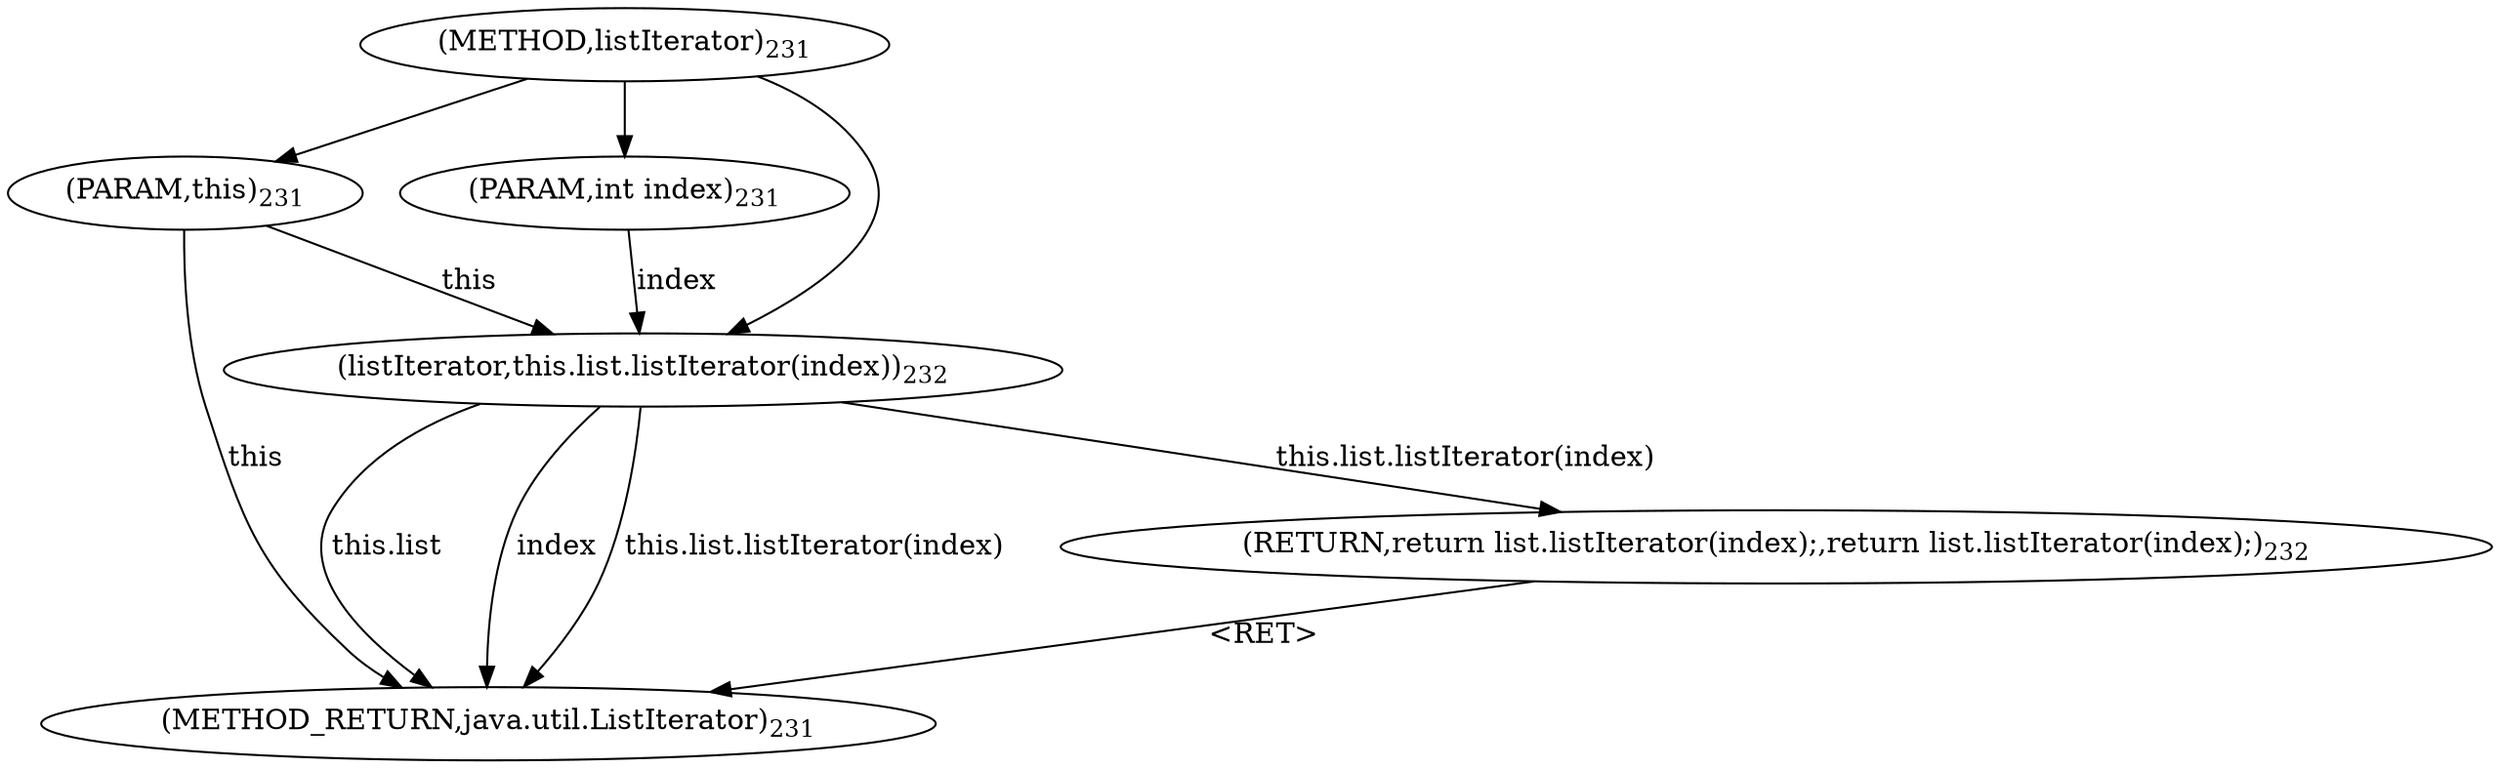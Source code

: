 digraph "listIterator" {  
"715" [label = <(METHOD,listIterator)<SUB>231</SUB>> ]
"727" [label = <(METHOD_RETURN,java.util.ListIterator)<SUB>231</SUB>> ]
"716" [label = <(PARAM,this)<SUB>231</SUB>> ]
"717" [label = <(PARAM,int index)<SUB>231</SUB>> ]
"719" [label = <(RETURN,return list.listIterator(index);,return list.listIterator(index);)<SUB>232</SUB>> ]
"720" [label = <(listIterator,this.list.listIterator(index))<SUB>232</SUB>> ]
"720" [label = <(listIterator,this.list.listIterator(index))<SUB>232</SUB>> ]
"720" [label = <(listIterator,this.list.listIterator(index))<SUB>232</SUB>> ]
  "719" -> "727"  [ label = "&lt;RET&gt;"] 
  "716" -> "727"  [ label = "this"] 
  "720" -> "727"  [ label = "this.list"] 
  "720" -> "727"  [ label = "index"] 
  "720" -> "727"  [ label = "this.list.listIterator(index)"] 
  "715" -> "716" 
  "715" -> "717" 
  "720" -> "719"  [ label = "this.list.listIterator(index)"] 
  "716" -> "720"  [ label = "this"] 
  "717" -> "720"  [ label = "index"] 
  "715" -> "720" 
}
